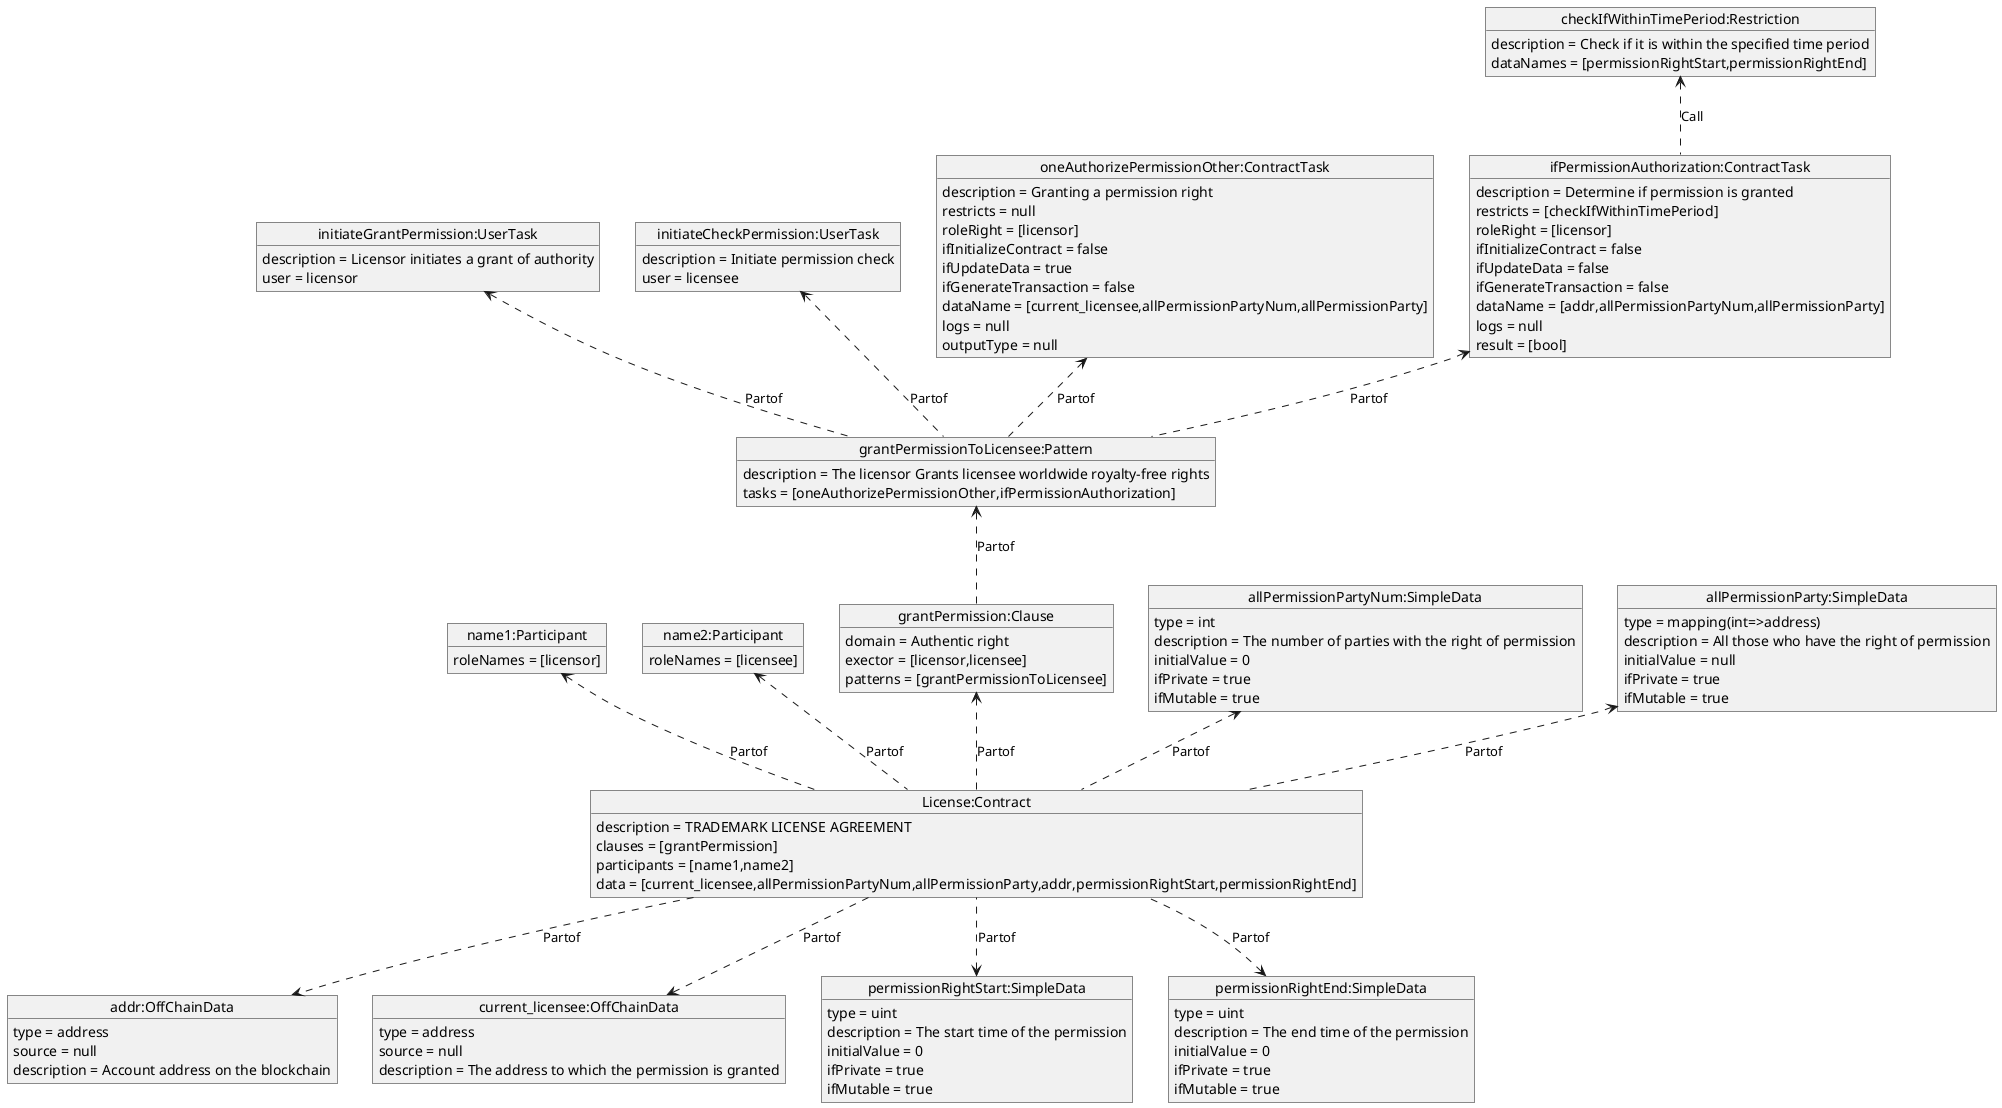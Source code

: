 @startuml
'https://plantuml.com/object-diagram
object "License:Contract" as o1
o1 : description = TRADEMARK LICENSE AGREEMENT
o1 : clauses = [grantPermission]
o1 : participants = [name1,name2]
o1 : data = [current_licensee,allPermissionPartyNum,allPermissionParty,addr,permissionRightStart,permissionRightEnd]
object "name1:Participant" as o2
o2 : roleNames = [licensor]
o2<..o1 : Partof
object "name2:Participant" as o3
o3 : roleNames = [licensee]
o3<..o1 : Partof
object "grantPermission:Clause" as o4
o4 : domain = Authentic right
o4 : exector = [licensor,licensee]
o4 : patterns = [grantPermissionToLicensee]
o4<..o1 : Partof
object "grantPermissionToLicensee:Pattern" as o5
o5 : description = The licensor Grants licensee worldwide royalty-free rights
o5 : tasks = [oneAuthorizePermissionOther,ifPermissionAuthorization]
o5<..o4 : Partof
object "initiateGrantPermission:UserTask" as o9
o9 : description = Licensor initiates a grant of authority
o9 : user = licensor
o9<..o5 : Partof
object "initiateCheckPermission:UserTask" as o10
o10 : description = Initiate permission check
o10 : user = licensee
o10<..o5 : Partof
object "oneAuthorizePermissionOther:ContractTask" as o6
o6 : description = Granting a permission right
o6 : restricts = null
o6 : roleRight = [licensor]
o6 : ifInitializeContract = false
o6 : ifUpdateData = true
o6 : ifGenerateTransaction = false
o6 : dataName = [current_licensee,allPermissionPartyNum,allPermissionParty]
o6 : logs = null
o6 : outputType = null
o6<..o5 : Partof
object "ifPermissionAuthorization:ContractTask" as o7
o7 : description = Determine if permission is granted
o7 : restricts = [checkIfWithinTimePeriod]
o7 : roleRight = [licensor]
o7 : ifInitializeContract = false
o7 : ifUpdateData = false
o7 : ifGenerateTransaction = false
o7 : dataName = [addr,allPermissionPartyNum,allPermissionParty]
o7 : logs = null
o7 : result = [bool]
o7<..o5 : Partof
object "checkIfWithinTimePeriod:Restriction" as o8
o8 : description = Check if it is within the specified time period
o8 : dataNames = [permissionRightStart,permissionRightEnd]
o8<..o7 : Call
object "addr:OffChainData" as o63
o63 : type = address
o63 : source = null
o63 : description = Account address on the blockchain
o1..>o63 : Partof
object "current_licensee:OffChainData" as o64
o64 : type = address
o64 : source = null
o64 : description = The address to which the permission is granted
o1..>o64 : Partof
object "allPermissionPartyNum:SimpleData" as o65
o65 : type = int
o65 : description = The number of parties with the right of permission
o65 : initialValue = 0
o65 : ifPrivate = true
o65 : ifMutable = true
o65<..o1 : Partof
object "allPermissionParty:SimpleData" as o66
o66 : type = mapping(int=>address)
o66 : description = All those who have the right of permission
o66 : initialValue = null
o66 : ifPrivate = true
o66 : ifMutable = true
o66<..o1 : Partof
object "permissionRightStart:SimpleData" as o61
o61 : type = uint
o61 : description = The start time of the permission
o61 : initialValue = 0
o61 : ifPrivate = true
o61 : ifMutable = true
o61<..o1 : Partof
object "permissionRightEnd:SimpleData" as o62
o62 : type = uint
o62 : description = The end time of the permission
o62 : initialValue = 0
o62 : ifPrivate = true
o62 : ifMutable = true
o62<..o1 : Partof
o1 --[hidden] o62
o1 --[hidden] o61
@enduml
